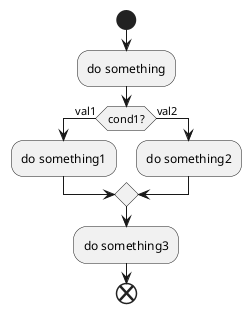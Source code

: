 @startuml diagram name
'test diagram'
start
:do something;
if (cond1?) then (val1)
    :do something1;
else (val2)
    :do something2;
endif
:do something3;
end

@enduml
